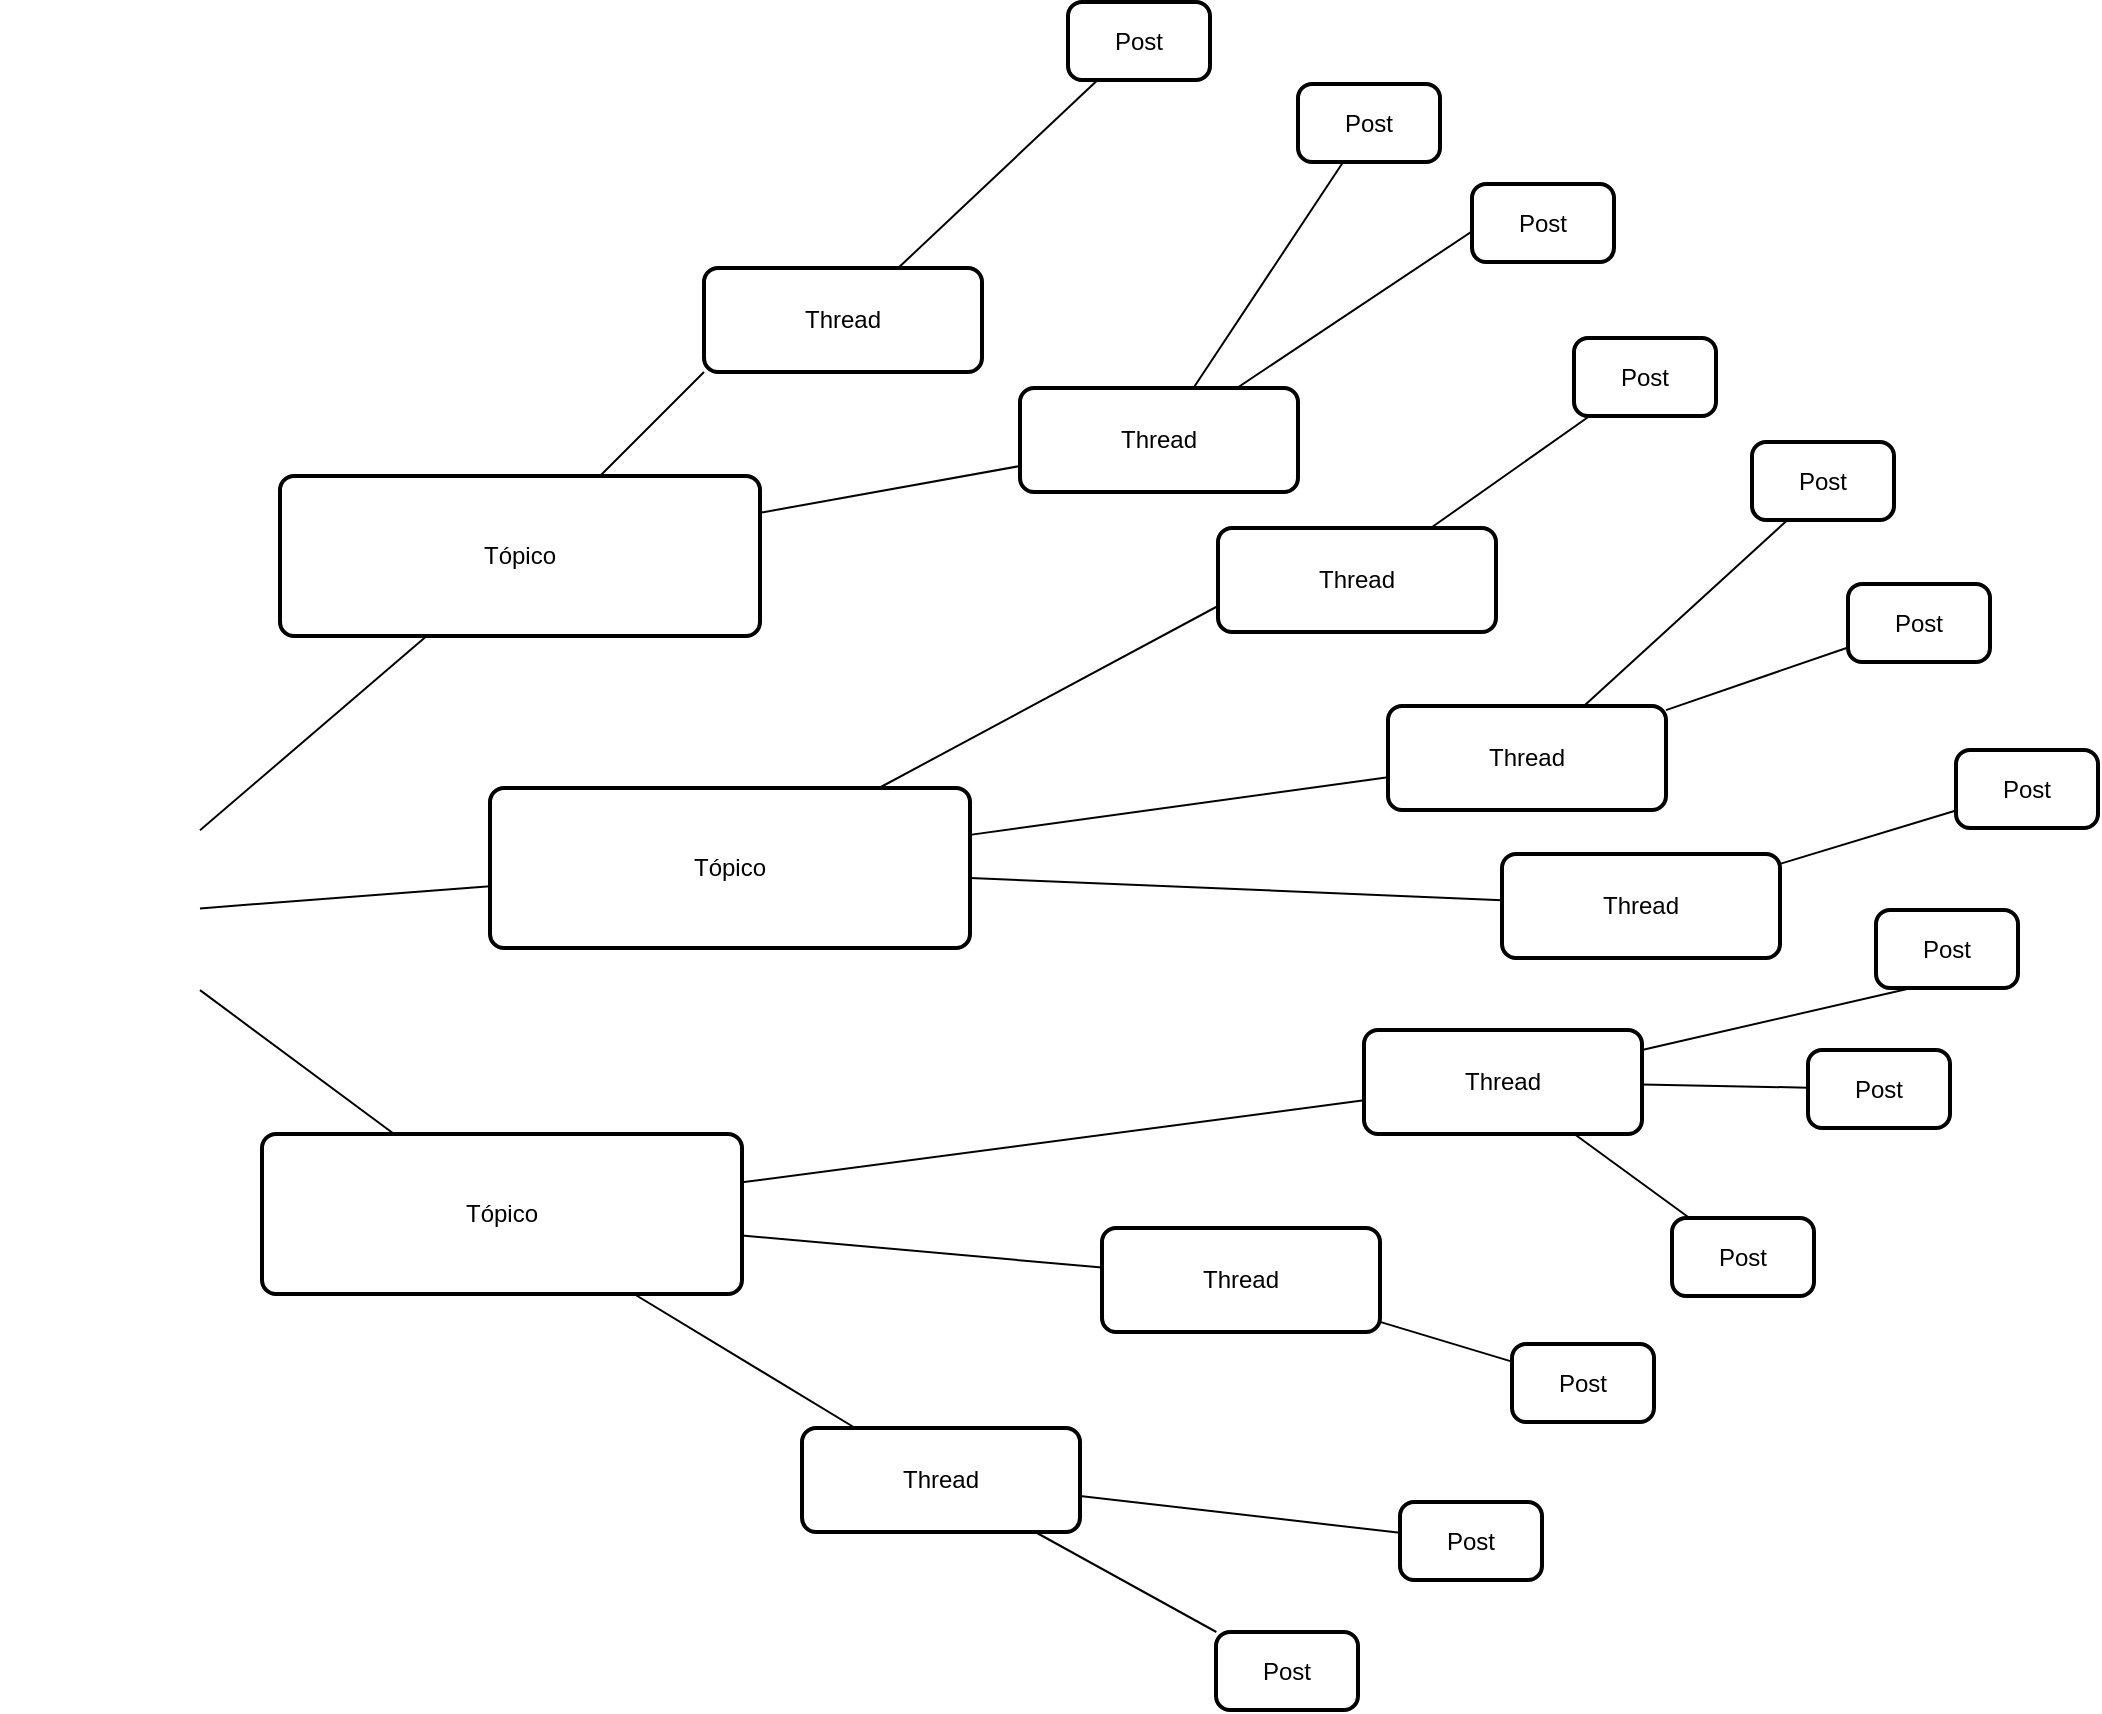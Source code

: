 <mxfile version="22.0.3" type="device">
  <diagram name="Page-1" id="HbJUfuDNp0laYoLnYZLv">
    <mxGraphModel dx="3072" dy="945" grid="0" gridSize="10" guides="1" tooltips="1" connect="1" arrows="1" fold="1" page="1" pageScale="1" pageWidth="1200" pageHeight="1600" math="0" shadow="0">
      <root>
        <mxCell id="0" />
        <mxCell id="1" parent="0" />
        <mxCell id="sDmYKsPdchrpz-m1kF5f-67" style="hachureGap=4;orthogonalLoop=1;jettySize=auto;html=1;entryX=0;entryY=1;entryDx=0;entryDy=0;fontFamily=Architects Daughter;fontSource=https%3A%2F%2Ffonts.googleapis.com%2Fcss%3Ffamily%3DArchitects%2BDaughter;fontSize=16;rounded=0;endArrow=none;endFill=0;" edge="1" parent="1" source="sDmYKsPdchrpz-m1kF5f-3" target="sDmYKsPdchrpz-m1kF5f-33">
          <mxGeometry relative="1" as="geometry" />
        </mxCell>
        <mxCell id="sDmYKsPdchrpz-m1kF5f-68" style="edgeStyle=none;shape=connector;rounded=0;hachureGap=4;orthogonalLoop=1;jettySize=auto;html=1;entryX=0;entryY=0.75;entryDx=0;entryDy=0;labelBackgroundColor=default;strokeColor=default;align=center;verticalAlign=middle;fontFamily=Architects Daughter;fontSource=https%3A%2F%2Ffonts.googleapis.com%2Fcss%3Ffamily%3DArchitects%2BDaughter;fontSize=16;fontColor=default;endArrow=none;endFill=0;" edge="1" parent="1" source="sDmYKsPdchrpz-m1kF5f-3" target="sDmYKsPdchrpz-m1kF5f-43">
          <mxGeometry relative="1" as="geometry" />
        </mxCell>
        <mxCell id="sDmYKsPdchrpz-m1kF5f-3" value="Tópico" style="rounded=1;whiteSpace=wrap;html=1;absoluteArcSize=1;arcSize=14;strokeWidth=2;" vertex="1" parent="1">
          <mxGeometry x="-724" y="564" width="240" height="80" as="geometry" />
        </mxCell>
        <mxCell id="sDmYKsPdchrpz-m1kF5f-76" style="edgeStyle=none;shape=connector;rounded=0;hachureGap=4;orthogonalLoop=1;jettySize=auto;html=1;labelBackgroundColor=default;strokeColor=default;align=center;verticalAlign=middle;fontFamily=Architects Daughter;fontSource=https%3A%2F%2Ffonts.googleapis.com%2Fcss%3Ffamily%3DArchitects%2BDaughter;fontSize=16;fontColor=default;endArrow=none;endFill=0;" edge="1" parent="1" source="sDmYKsPdchrpz-m1kF5f-24" target="sDmYKsPdchrpz-m1kF5f-3">
          <mxGeometry relative="1" as="geometry" />
        </mxCell>
        <mxCell id="sDmYKsPdchrpz-m1kF5f-77" style="edgeStyle=none;shape=connector;rounded=0;hachureGap=4;orthogonalLoop=1;jettySize=auto;html=1;labelBackgroundColor=default;strokeColor=default;align=center;verticalAlign=middle;fontFamily=Architects Daughter;fontSource=https%3A%2F%2Ffonts.googleapis.com%2Fcss%3Ffamily%3DArchitects%2BDaughter;fontSize=16;fontColor=default;endArrow=none;endFill=0;" edge="1" parent="1" source="sDmYKsPdchrpz-m1kF5f-24" target="sDmYKsPdchrpz-m1kF5f-30">
          <mxGeometry relative="1" as="geometry" />
        </mxCell>
        <mxCell id="sDmYKsPdchrpz-m1kF5f-78" style="edgeStyle=none;shape=connector;rounded=0;hachureGap=4;orthogonalLoop=1;jettySize=auto;html=1;labelBackgroundColor=default;strokeColor=default;align=center;verticalAlign=middle;fontFamily=Architects Daughter;fontSource=https%3A%2F%2Ffonts.googleapis.com%2Fcss%3Ffamily%3DArchitects%2BDaughter;fontSize=16;fontColor=default;endArrow=none;endFill=0;" edge="1" parent="1" source="sDmYKsPdchrpz-m1kF5f-24" target="sDmYKsPdchrpz-m1kF5f-31">
          <mxGeometry relative="1" as="geometry" />
        </mxCell>
        <mxCell id="sDmYKsPdchrpz-m1kF5f-24" value="" style="shape=image;verticalLabelPosition=bottom;labelBackgroundColor=default;verticalAlign=top;aspect=fixed;imageAspect=0;image=http://127.0.0.1:8000/static/img/logo.png;" vertex="1" parent="1">
          <mxGeometry x="-864" y="734" width="100" height="100" as="geometry" />
        </mxCell>
        <mxCell id="sDmYKsPdchrpz-m1kF5f-69" style="edgeStyle=none;shape=connector;rounded=0;hachureGap=4;orthogonalLoop=1;jettySize=auto;html=1;entryX=0;entryY=0.75;entryDx=0;entryDy=0;labelBackgroundColor=default;strokeColor=default;align=center;verticalAlign=middle;fontFamily=Architects Daughter;fontSource=https%3A%2F%2Ffonts.googleapis.com%2Fcss%3Ffamily%3DArchitects%2BDaughter;fontSize=16;fontColor=default;endArrow=none;endFill=0;" edge="1" parent="1" source="sDmYKsPdchrpz-m1kF5f-30" target="sDmYKsPdchrpz-m1kF5f-46">
          <mxGeometry relative="1" as="geometry" />
        </mxCell>
        <mxCell id="sDmYKsPdchrpz-m1kF5f-70" style="edgeStyle=none;shape=connector;rounded=0;hachureGap=4;orthogonalLoop=1;jettySize=auto;html=1;labelBackgroundColor=default;strokeColor=default;align=center;verticalAlign=middle;fontFamily=Architects Daughter;fontSource=https%3A%2F%2Ffonts.googleapis.com%2Fcss%3Ffamily%3DArchitects%2BDaughter;fontSize=16;fontColor=default;endArrow=none;endFill=0;" edge="1" parent="1" source="sDmYKsPdchrpz-m1kF5f-30" target="sDmYKsPdchrpz-m1kF5f-47">
          <mxGeometry relative="1" as="geometry" />
        </mxCell>
        <mxCell id="sDmYKsPdchrpz-m1kF5f-71" style="edgeStyle=none;shape=connector;rounded=0;hachureGap=4;orthogonalLoop=1;jettySize=auto;html=1;labelBackgroundColor=default;strokeColor=default;align=center;verticalAlign=middle;fontFamily=Architects Daughter;fontSource=https%3A%2F%2Ffonts.googleapis.com%2Fcss%3Ffamily%3DArchitects%2BDaughter;fontSize=16;fontColor=default;endArrow=none;endFill=0;" edge="1" parent="1" source="sDmYKsPdchrpz-m1kF5f-30" target="sDmYKsPdchrpz-m1kF5f-48">
          <mxGeometry relative="1" as="geometry" />
        </mxCell>
        <mxCell id="sDmYKsPdchrpz-m1kF5f-30" value="Tópico" style="rounded=1;whiteSpace=wrap;html=1;absoluteArcSize=1;arcSize=14;strokeWidth=2;" vertex="1" parent="1">
          <mxGeometry x="-619" y="720" width="240" height="80" as="geometry" />
        </mxCell>
        <mxCell id="sDmYKsPdchrpz-m1kF5f-73" style="edgeStyle=none;shape=connector;rounded=0;hachureGap=4;orthogonalLoop=1;jettySize=auto;html=1;labelBackgroundColor=default;strokeColor=default;align=center;verticalAlign=middle;fontFamily=Architects Daughter;fontSource=https%3A%2F%2Ffonts.googleapis.com%2Fcss%3Ffamily%3DArchitects%2BDaughter;fontSize=16;fontColor=default;endArrow=none;endFill=0;" edge="1" parent="1" source="sDmYKsPdchrpz-m1kF5f-31" target="sDmYKsPdchrpz-m1kF5f-49">
          <mxGeometry relative="1" as="geometry" />
        </mxCell>
        <mxCell id="sDmYKsPdchrpz-m1kF5f-74" style="edgeStyle=none;shape=connector;rounded=0;hachureGap=4;orthogonalLoop=1;jettySize=auto;html=1;labelBackgroundColor=default;strokeColor=default;align=center;verticalAlign=middle;fontFamily=Architects Daughter;fontSource=https%3A%2F%2Ffonts.googleapis.com%2Fcss%3Ffamily%3DArchitects%2BDaughter;fontSize=16;fontColor=default;endArrow=none;endFill=0;" edge="1" parent="1" source="sDmYKsPdchrpz-m1kF5f-31" target="sDmYKsPdchrpz-m1kF5f-50">
          <mxGeometry relative="1" as="geometry" />
        </mxCell>
        <mxCell id="sDmYKsPdchrpz-m1kF5f-75" style="edgeStyle=none;shape=connector;rounded=0;hachureGap=4;orthogonalLoop=1;jettySize=auto;html=1;labelBackgroundColor=default;strokeColor=default;align=center;verticalAlign=middle;fontFamily=Architects Daughter;fontSource=https%3A%2F%2Ffonts.googleapis.com%2Fcss%3Ffamily%3DArchitects%2BDaughter;fontSize=16;fontColor=default;endArrow=none;endFill=0;" edge="1" parent="1" source="sDmYKsPdchrpz-m1kF5f-31" target="sDmYKsPdchrpz-m1kF5f-51">
          <mxGeometry relative="1" as="geometry" />
        </mxCell>
        <mxCell id="sDmYKsPdchrpz-m1kF5f-31" value="Tópico" style="rounded=1;whiteSpace=wrap;html=1;absoluteArcSize=1;arcSize=14;strokeWidth=2;" vertex="1" parent="1">
          <mxGeometry x="-733" y="893" width="240" height="80" as="geometry" />
        </mxCell>
        <mxCell id="sDmYKsPdchrpz-m1kF5f-92" style="edgeStyle=none;shape=connector;rounded=0;hachureGap=4;orthogonalLoop=1;jettySize=auto;html=1;labelBackgroundColor=default;strokeColor=default;align=center;verticalAlign=middle;fontFamily=Architects Daughter;fontSource=https%3A%2F%2Ffonts.googleapis.com%2Fcss%3Ffamily%3DArchitects%2BDaughter;fontSize=16;fontColor=default;endArrow=none;endFill=0;" edge="1" parent="1" source="sDmYKsPdchrpz-m1kF5f-33" target="sDmYKsPdchrpz-m1kF5f-52">
          <mxGeometry relative="1" as="geometry" />
        </mxCell>
        <mxCell id="sDmYKsPdchrpz-m1kF5f-33" value="Thread" style="rounded=1;whiteSpace=wrap;html=1;absoluteArcSize=1;arcSize=14;strokeWidth=2;" vertex="1" parent="1">
          <mxGeometry x="-512" y="460" width="139" height="52" as="geometry" />
        </mxCell>
        <mxCell id="sDmYKsPdchrpz-m1kF5f-90" style="edgeStyle=none;shape=connector;rounded=0;hachureGap=4;orthogonalLoop=1;jettySize=auto;html=1;entryX=0.5;entryY=0;entryDx=0;entryDy=0;labelBackgroundColor=default;strokeColor=default;align=center;verticalAlign=middle;fontFamily=Architects Daughter;fontSource=https%3A%2F%2Ffonts.googleapis.com%2Fcss%3Ffamily%3DArchitects%2BDaughter;fontSize=16;fontColor=default;endArrow=none;endFill=0;" edge="1" parent="1" source="sDmYKsPdchrpz-m1kF5f-43" target="sDmYKsPdchrpz-m1kF5f-56">
          <mxGeometry relative="1" as="geometry" />
        </mxCell>
        <mxCell id="sDmYKsPdchrpz-m1kF5f-91" style="edgeStyle=none;shape=connector;rounded=0;hachureGap=4;orthogonalLoop=1;jettySize=auto;html=1;labelBackgroundColor=default;strokeColor=default;align=center;verticalAlign=middle;fontFamily=Architects Daughter;fontSource=https%3A%2F%2Ffonts.googleapis.com%2Fcss%3Ffamily%3DArchitects%2BDaughter;fontSize=16;fontColor=default;endArrow=none;endFill=0;" edge="1" parent="1" source="sDmYKsPdchrpz-m1kF5f-43" target="sDmYKsPdchrpz-m1kF5f-53">
          <mxGeometry relative="1" as="geometry" />
        </mxCell>
        <mxCell id="sDmYKsPdchrpz-m1kF5f-43" value="Thread" style="rounded=1;whiteSpace=wrap;html=1;absoluteArcSize=1;arcSize=14;strokeWidth=2;" vertex="1" parent="1">
          <mxGeometry x="-354" y="520" width="139" height="52" as="geometry" />
        </mxCell>
        <mxCell id="sDmYKsPdchrpz-m1kF5f-89" style="edgeStyle=none;shape=connector;rounded=0;hachureGap=4;orthogonalLoop=1;jettySize=auto;html=1;labelBackgroundColor=default;strokeColor=default;align=center;verticalAlign=middle;fontFamily=Architects Daughter;fontSource=https%3A%2F%2Ffonts.googleapis.com%2Fcss%3Ffamily%3DArchitects%2BDaughter;fontSize=16;fontColor=default;endArrow=none;endFill=0;" edge="1" parent="1" source="sDmYKsPdchrpz-m1kF5f-46" target="sDmYKsPdchrpz-m1kF5f-57">
          <mxGeometry relative="1" as="geometry" />
        </mxCell>
        <mxCell id="sDmYKsPdchrpz-m1kF5f-46" value="Thread" style="rounded=1;whiteSpace=wrap;html=1;absoluteArcSize=1;arcSize=14;strokeWidth=2;" vertex="1" parent="1">
          <mxGeometry x="-255" y="590" width="139" height="52" as="geometry" />
        </mxCell>
        <mxCell id="sDmYKsPdchrpz-m1kF5f-87" style="edgeStyle=none;shape=connector;rounded=0;hachureGap=4;orthogonalLoop=1;jettySize=auto;html=1;labelBackgroundColor=default;strokeColor=default;align=center;verticalAlign=middle;fontFamily=Architects Daughter;fontSource=https%3A%2F%2Ffonts.googleapis.com%2Fcss%3Ffamily%3DArchitects%2BDaughter;fontSize=16;fontColor=default;endArrow=none;endFill=0;" edge="1" parent="1" source="sDmYKsPdchrpz-m1kF5f-47" target="sDmYKsPdchrpz-m1kF5f-58">
          <mxGeometry relative="1" as="geometry" />
        </mxCell>
        <mxCell id="sDmYKsPdchrpz-m1kF5f-88" style="edgeStyle=none;shape=connector;rounded=0;hachureGap=4;orthogonalLoop=1;jettySize=auto;html=1;entryX=0.25;entryY=1;entryDx=0;entryDy=0;labelBackgroundColor=default;strokeColor=default;align=center;verticalAlign=middle;fontFamily=Architects Daughter;fontSource=https%3A%2F%2Ffonts.googleapis.com%2Fcss%3Ffamily%3DArchitects%2BDaughter;fontSize=16;fontColor=default;endArrow=none;endFill=0;" edge="1" parent="1" source="sDmYKsPdchrpz-m1kF5f-47" target="sDmYKsPdchrpz-m1kF5f-59">
          <mxGeometry relative="1" as="geometry" />
        </mxCell>
        <mxCell id="sDmYKsPdchrpz-m1kF5f-47" value="Thread" style="rounded=1;whiteSpace=wrap;html=1;absoluteArcSize=1;arcSize=14;strokeWidth=2;" vertex="1" parent="1">
          <mxGeometry x="-170" y="679" width="139" height="52" as="geometry" />
        </mxCell>
        <mxCell id="sDmYKsPdchrpz-m1kF5f-86" style="edgeStyle=none;shape=connector;rounded=0;hachureGap=4;orthogonalLoop=1;jettySize=auto;html=1;labelBackgroundColor=default;strokeColor=default;align=center;verticalAlign=middle;fontFamily=Architects Daughter;fontSource=https%3A%2F%2Ffonts.googleapis.com%2Fcss%3Ffamily%3DArchitects%2BDaughter;fontSize=16;fontColor=default;endArrow=none;endFill=0;" edge="1" parent="1" source="sDmYKsPdchrpz-m1kF5f-48" target="sDmYKsPdchrpz-m1kF5f-84">
          <mxGeometry relative="1" as="geometry" />
        </mxCell>
        <mxCell id="sDmYKsPdchrpz-m1kF5f-48" value="Thread" style="rounded=1;whiteSpace=wrap;html=1;absoluteArcSize=1;arcSize=14;strokeWidth=2;" vertex="1" parent="1">
          <mxGeometry x="-113" y="753" width="139" height="52" as="geometry" />
        </mxCell>
        <mxCell id="sDmYKsPdchrpz-m1kF5f-82" style="edgeStyle=none;shape=connector;rounded=0;hachureGap=4;orthogonalLoop=1;jettySize=auto;html=1;labelBackgroundColor=default;strokeColor=default;align=center;verticalAlign=middle;fontFamily=Architects Daughter;fontSource=https%3A%2F%2Ffonts.googleapis.com%2Fcss%3Ffamily%3DArchitects%2BDaughter;fontSize=16;fontColor=default;endArrow=none;endFill=0;" edge="1" parent="1" source="sDmYKsPdchrpz-m1kF5f-49" target="sDmYKsPdchrpz-m1kF5f-63">
          <mxGeometry relative="1" as="geometry" />
        </mxCell>
        <mxCell id="sDmYKsPdchrpz-m1kF5f-83" style="edgeStyle=none;shape=connector;rounded=0;hachureGap=4;orthogonalLoop=1;jettySize=auto;html=1;labelBackgroundColor=default;strokeColor=default;align=center;verticalAlign=middle;fontFamily=Architects Daughter;fontSource=https%3A%2F%2Ffonts.googleapis.com%2Fcss%3Ffamily%3DArchitects%2BDaughter;fontSize=16;fontColor=default;endArrow=none;endFill=0;" edge="1" parent="1" source="sDmYKsPdchrpz-m1kF5f-49" target="sDmYKsPdchrpz-m1kF5f-62">
          <mxGeometry relative="1" as="geometry" />
        </mxCell>
        <mxCell id="sDmYKsPdchrpz-m1kF5f-85" style="edgeStyle=none;shape=connector;rounded=0;hachureGap=4;orthogonalLoop=1;jettySize=auto;html=1;entryX=0.25;entryY=1;entryDx=0;entryDy=0;labelBackgroundColor=default;strokeColor=default;align=center;verticalAlign=middle;fontFamily=Architects Daughter;fontSource=https%3A%2F%2Ffonts.googleapis.com%2Fcss%3Ffamily%3DArchitects%2BDaughter;fontSize=16;fontColor=default;endArrow=none;endFill=0;" edge="1" parent="1" source="sDmYKsPdchrpz-m1kF5f-49" target="sDmYKsPdchrpz-m1kF5f-61">
          <mxGeometry relative="1" as="geometry" />
        </mxCell>
        <mxCell id="sDmYKsPdchrpz-m1kF5f-49" value="Thread" style="rounded=1;whiteSpace=wrap;html=1;absoluteArcSize=1;arcSize=14;strokeWidth=2;" vertex="1" parent="1">
          <mxGeometry x="-182" y="841" width="139" height="52" as="geometry" />
        </mxCell>
        <mxCell id="sDmYKsPdchrpz-m1kF5f-81" style="edgeStyle=none;shape=connector;rounded=0;hachureGap=4;orthogonalLoop=1;jettySize=auto;html=1;labelBackgroundColor=default;strokeColor=default;align=center;verticalAlign=middle;fontFamily=Architects Daughter;fontSource=https%3A%2F%2Ffonts.googleapis.com%2Fcss%3Ffamily%3DArchitects%2BDaughter;fontSize=16;fontColor=default;endArrow=none;endFill=0;" edge="1" parent="1" source="sDmYKsPdchrpz-m1kF5f-50" target="sDmYKsPdchrpz-m1kF5f-64">
          <mxGeometry relative="1" as="geometry" />
        </mxCell>
        <mxCell id="sDmYKsPdchrpz-m1kF5f-50" value="Thread" style="rounded=1;whiteSpace=wrap;html=1;absoluteArcSize=1;arcSize=14;strokeWidth=2;" vertex="1" parent="1">
          <mxGeometry x="-313" y="940" width="139" height="52" as="geometry" />
        </mxCell>
        <mxCell id="sDmYKsPdchrpz-m1kF5f-79" style="edgeStyle=none;shape=connector;rounded=0;hachureGap=4;orthogonalLoop=1;jettySize=auto;html=1;labelBackgroundColor=default;strokeColor=default;align=center;verticalAlign=middle;fontFamily=Architects Daughter;fontSource=https%3A%2F%2Ffonts.googleapis.com%2Fcss%3Ffamily%3DArchitects%2BDaughter;fontSize=16;fontColor=default;endArrow=none;endFill=0;" edge="1" parent="1" source="sDmYKsPdchrpz-m1kF5f-51" target="sDmYKsPdchrpz-m1kF5f-65">
          <mxGeometry relative="1" as="geometry" />
        </mxCell>
        <mxCell id="sDmYKsPdchrpz-m1kF5f-80" style="edgeStyle=none;shape=connector;rounded=0;hachureGap=4;orthogonalLoop=1;jettySize=auto;html=1;labelBackgroundColor=default;strokeColor=default;align=center;verticalAlign=middle;fontFamily=Architects Daughter;fontSource=https%3A%2F%2Ffonts.googleapis.com%2Fcss%3Ffamily%3DArchitects%2BDaughter;fontSize=16;fontColor=default;endArrow=none;endFill=0;" edge="1" parent="1" source="sDmYKsPdchrpz-m1kF5f-51" target="sDmYKsPdchrpz-m1kF5f-60">
          <mxGeometry relative="1" as="geometry" />
        </mxCell>
        <mxCell id="sDmYKsPdchrpz-m1kF5f-51" value="Thread" style="rounded=1;whiteSpace=wrap;html=1;absoluteArcSize=1;arcSize=14;strokeWidth=2;" vertex="1" parent="1">
          <mxGeometry x="-463" y="1040" width="139" height="52" as="geometry" />
        </mxCell>
        <mxCell id="sDmYKsPdchrpz-m1kF5f-52" value="Post" style="rounded=1;whiteSpace=wrap;html=1;absoluteArcSize=1;arcSize=14;strokeWidth=2;" vertex="1" parent="1">
          <mxGeometry x="-330" y="327" width="71" height="39" as="geometry" />
        </mxCell>
        <mxCell id="sDmYKsPdchrpz-m1kF5f-53" value="Post" style="rounded=1;whiteSpace=wrap;html=1;absoluteArcSize=1;arcSize=14;strokeWidth=2;" vertex="1" parent="1">
          <mxGeometry x="-215" y="368" width="71" height="39" as="geometry" />
        </mxCell>
        <mxCell id="sDmYKsPdchrpz-m1kF5f-56" value="Post" style="rounded=1;whiteSpace=wrap;html=1;absoluteArcSize=1;arcSize=14;strokeWidth=2;" vertex="1" parent="1">
          <mxGeometry x="-128" y="418" width="71" height="39" as="geometry" />
        </mxCell>
        <mxCell id="sDmYKsPdchrpz-m1kF5f-57" value="Post" style="rounded=1;whiteSpace=wrap;html=1;absoluteArcSize=1;arcSize=14;strokeWidth=2;" vertex="1" parent="1">
          <mxGeometry x="-77" y="495" width="71" height="39" as="geometry" />
        </mxCell>
        <mxCell id="sDmYKsPdchrpz-m1kF5f-58" value="Post" style="rounded=1;whiteSpace=wrap;html=1;absoluteArcSize=1;arcSize=14;strokeWidth=2;" vertex="1" parent="1">
          <mxGeometry x="60" y="618" width="71" height="39" as="geometry" />
        </mxCell>
        <mxCell id="sDmYKsPdchrpz-m1kF5f-59" value="Post" style="rounded=1;whiteSpace=wrap;html=1;absoluteArcSize=1;arcSize=14;strokeWidth=2;" vertex="1" parent="1">
          <mxGeometry x="12" y="547" width="71" height="39" as="geometry" />
        </mxCell>
        <mxCell id="sDmYKsPdchrpz-m1kF5f-60" value="Post" style="rounded=1;whiteSpace=wrap;html=1;absoluteArcSize=1;arcSize=14;strokeWidth=2;" vertex="1" parent="1">
          <mxGeometry x="-164" y="1077" width="71" height="39" as="geometry" />
        </mxCell>
        <mxCell id="sDmYKsPdchrpz-m1kF5f-61" value="Post" style="rounded=1;whiteSpace=wrap;html=1;absoluteArcSize=1;arcSize=14;strokeWidth=2;" vertex="1" parent="1">
          <mxGeometry x="74" y="781" width="71" height="39" as="geometry" />
        </mxCell>
        <mxCell id="sDmYKsPdchrpz-m1kF5f-62" value="Post" style="rounded=1;whiteSpace=wrap;html=1;absoluteArcSize=1;arcSize=14;strokeWidth=2;" vertex="1" parent="1">
          <mxGeometry x="40" y="851" width="71" height="39" as="geometry" />
        </mxCell>
        <mxCell id="sDmYKsPdchrpz-m1kF5f-63" value="Post" style="rounded=1;whiteSpace=wrap;html=1;absoluteArcSize=1;arcSize=14;strokeWidth=2;" vertex="1" parent="1">
          <mxGeometry x="-28" y="935" width="71" height="39" as="geometry" />
        </mxCell>
        <mxCell id="sDmYKsPdchrpz-m1kF5f-64" value="Post" style="rounded=1;whiteSpace=wrap;html=1;absoluteArcSize=1;arcSize=14;strokeWidth=2;" vertex="1" parent="1">
          <mxGeometry x="-108" y="998" width="71" height="39" as="geometry" />
        </mxCell>
        <mxCell id="sDmYKsPdchrpz-m1kF5f-65" value="Post" style="rounded=1;whiteSpace=wrap;html=1;absoluteArcSize=1;arcSize=14;strokeWidth=2;" vertex="1" parent="1">
          <mxGeometry x="-256" y="1142" width="71" height="39" as="geometry" />
        </mxCell>
        <mxCell id="sDmYKsPdchrpz-m1kF5f-84" value="Post" style="rounded=1;whiteSpace=wrap;html=1;absoluteArcSize=1;arcSize=14;strokeWidth=2;" vertex="1" parent="1">
          <mxGeometry x="114" y="701" width="71" height="39" as="geometry" />
        </mxCell>
      </root>
    </mxGraphModel>
  </diagram>
</mxfile>
